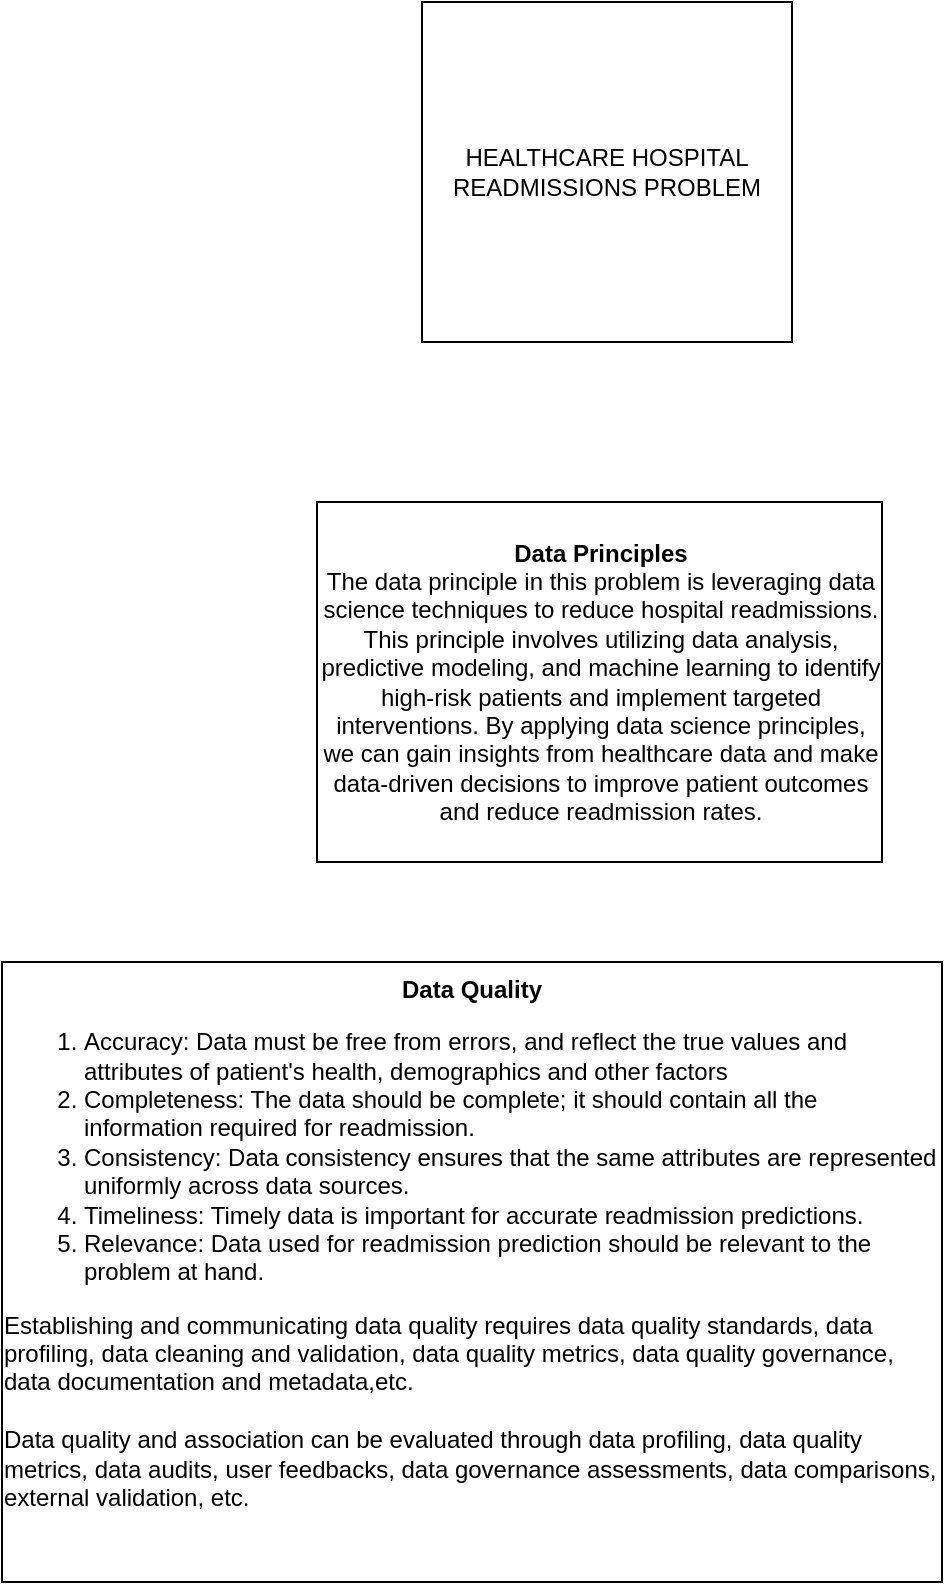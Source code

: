 <mxfile version="21.4.0" type="github">
  <diagram name="Page-1" id="eaFaqIXD8b6L-wqkoAzV">
    <mxGraphModel dx="661" dy="870" grid="1" gridSize="10" guides="1" tooltips="1" connect="1" arrows="1" fold="1" page="1" pageScale="1" pageWidth="850" pageHeight="1100" math="0" shadow="0">
      <root>
        <mxCell id="0" />
        <mxCell id="1" parent="0" />
        <mxCell id="RjN7CxVIpdY25Vyy0q-O-3" value="HEALTHCARE HOSPITAL READMISSIONS PROBLEM" style="rounded=0;whiteSpace=wrap;html=1;" vertex="1" parent="1">
          <mxGeometry x="270" y="120" width="185" height="170" as="geometry" />
        </mxCell>
        <mxCell id="RjN7CxVIpdY25Vyy0q-O-4" value="&lt;b&gt;Data Principles&lt;/b&gt;&lt;br&gt;The data principle in this problem is leveraging data science techniques to reduce hospital readmissions. This principle involves utilizing data analysis, predictive modeling, and machine learning to identify high-risk patients and implement targeted interventions.&amp;nbsp;By applying data science principles, we can gain insights from healthcare data and make data-driven decisions to improve patient outcomes and reduce readmission rates." style="rounded=0;whiteSpace=wrap;html=1;" vertex="1" parent="1">
          <mxGeometry x="217.5" y="370" width="282.5" height="180" as="geometry" />
        </mxCell>
        <mxCell id="RjN7CxVIpdY25Vyy0q-O-5" value="&lt;b&gt;Data Quality&lt;/b&gt;&lt;br&gt;&lt;ol&gt;&lt;li style=&quot;text-align: left;&quot;&gt;Accuracy: Data must be free from errors, and reflect the true values and attributes of patient&#39;s health, demographics and other factors&lt;/li&gt;&lt;li style=&quot;text-align: left;&quot;&gt;Completeness: The data should be complete; it should contain all the information required for readmission.&lt;/li&gt;&lt;li style=&quot;text-align: left;&quot;&gt;Consistency: Data consistency ensures that the same attributes are represented uniformly across data sources.&lt;/li&gt;&lt;li style=&quot;text-align: left;&quot;&gt;Timeliness: Timely data is important for accurate readmission predictions.&lt;/li&gt;&lt;li style=&quot;text-align: left;&quot;&gt;Relevance: Data used for readmission prediction should be relevant to the problem at hand.&lt;/li&gt;&lt;/ol&gt;&lt;div style=&quot;text-align: left;&quot;&gt;Establishing and communicating data quality requires data quality standards, data profiling, data cleaning and validation, data quality metrics, data quality governance, data documentation and metadata,etc.&lt;/div&gt;&lt;div style=&quot;text-align: left;&quot;&gt;&lt;br&gt;&lt;/div&gt;&lt;div style=&quot;text-align: left;&quot;&gt;Data quality and association can be evaluated through data profiling, data quality metrics, data audits, user feedbacks, data governance assessments, data comparisons, external validation, etc.&lt;/div&gt;&lt;div style=&quot;text-align: left;&quot;&gt;&lt;br&gt;&lt;/div&gt;&lt;div style=&quot;text-align: left;&quot;&gt;&lt;br&gt;&lt;/div&gt;" style="rounded=0;whiteSpace=wrap;html=1;" vertex="1" parent="1">
          <mxGeometry x="60" y="600" width="470" height="310" as="geometry" />
        </mxCell>
      </root>
    </mxGraphModel>
  </diagram>
</mxfile>
